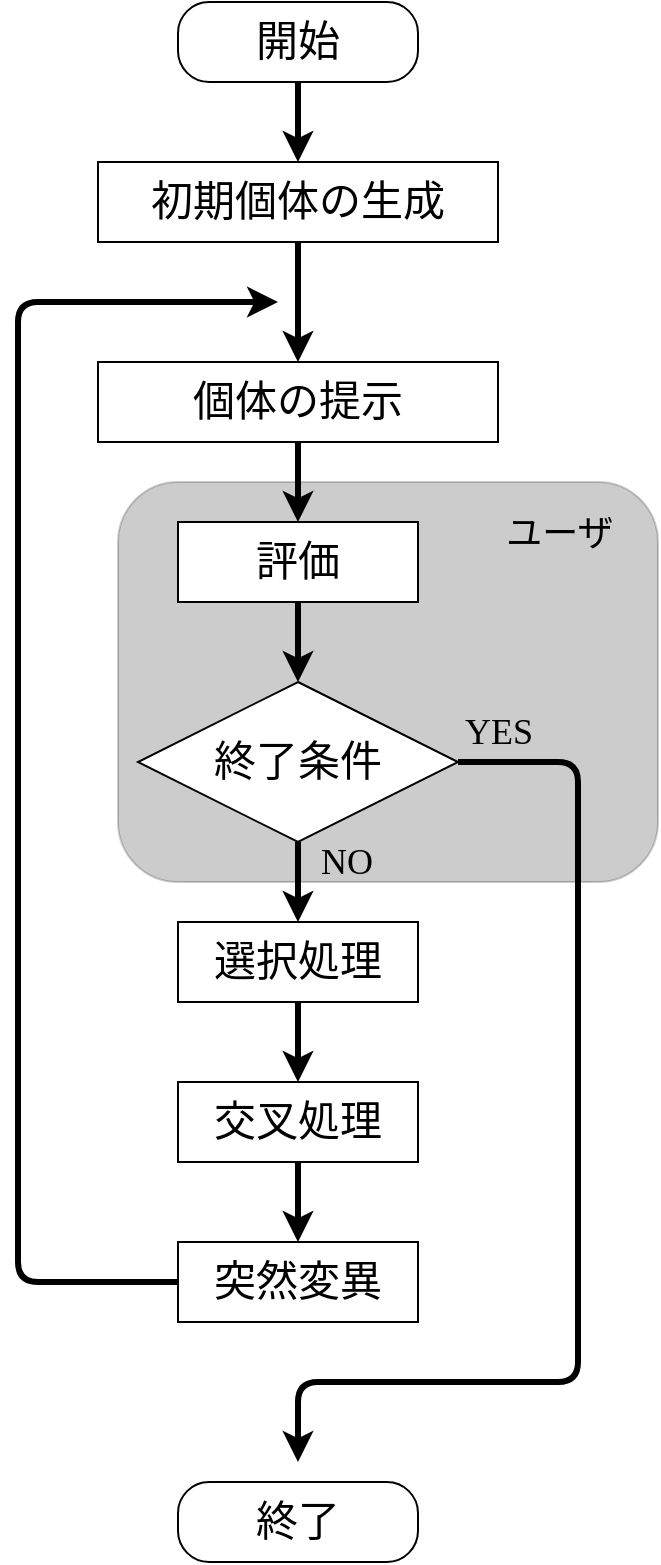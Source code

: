 <mxfile version="16.4.5" type="embed">
    <diagram id="NN9QKFObi5tGsA_8So93" name="Page-1">
        <mxGraphModel dx="679" dy="680" grid="1" gridSize="10" guides="0" tooltips="1" connect="1" arrows="1" fold="1" page="1" pageScale="1" pageWidth="583" pageHeight="827" math="0" shadow="0">
            <root>
                <mxCell id="0"/>
                <mxCell id="1" parent="0"/>
                <mxCell id="25" value="" style="rounded=1;whiteSpace=wrap;html=1;opacity=20;fillColor=#000000;fontFamily=Noto Sans Japanese;fontSource=https%3A%2F%2Ffonts.googleapis.com%2Fcss%3Ffamily%3DNoto%2BSans%2BJapanese;" parent="1" vertex="1">
                    <mxGeometry x="200" y="260" width="270" height="200" as="geometry"/>
                </mxCell>
                <mxCell id="12" style="edgeStyle=none;html=1;exitX=0.5;exitY=1;exitDx=0;exitDy=0;entryX=0.5;entryY=0;entryDx=0;entryDy=0;fontSize=21;strokeWidth=3;fontFamily=Noto Sans Japanese;fontSource=https%3A%2F%2Ffonts.googleapis.com%2Fcss%3Ffamily%3DNoto%2BSans%2BJapanese;" parent="1" source="3" target="4" edge="1">
                    <mxGeometry relative="1" as="geometry"/>
                </mxCell>
                <mxCell id="3" value="開始" style="whiteSpace=wrap;html=1;rounded=1;arcSize=39;fontSize=21;fontFamily=Noto Sans Japanese;fontSource=https%3A%2F%2Ffonts.googleapis.com%2Fcss%3Ffamily%3DNoto%2BSans%2BJapanese;" parent="1" vertex="1">
                    <mxGeometry x="230" y="20" width="120" height="40" as="geometry"/>
                </mxCell>
                <mxCell id="27" style="edgeStyle=none;html=1;exitX=0.5;exitY=1;exitDx=0;exitDy=0;strokeWidth=3;entryX=0.5;entryY=0;entryDx=0;entryDy=0;fontFamily=Noto Sans Japanese;fontSource=https%3A%2F%2Ffonts.googleapis.com%2Fcss%3Ffamily%3DNoto%2BSans%2BJapanese;" parent="1" source="4" target="26" edge="1">
                    <mxGeometry relative="1" as="geometry">
                        <mxPoint x="290" y="170" as="targetPoint"/>
                    </mxGeometry>
                </mxCell>
                <mxCell id="4" value="初期個体の生成" style="whiteSpace=wrap;html=1;fontSize=21;fontFamily=Noto Sans Japanese;fontSource=https%3A%2F%2Ffonts.googleapis.com%2Fcss%3Ffamily%3DNoto%2BSans%2BJapanese;" parent="1" vertex="1">
                    <mxGeometry x="190" y="100" width="200" height="40" as="geometry"/>
                </mxCell>
                <mxCell id="22" style="edgeStyle=none;jumpStyle=arc;html=1;exitX=1;exitY=0.5;exitDx=0;exitDy=0;fontSize=21;strokeWidth=3;fontFamily=Noto Sans Japanese;fontSource=https%3A%2F%2Ffonts.googleapis.com%2Fcss%3Ffamily%3DNoto%2BSans%2BJapanese;" parent="1" source="5" edge="1">
                    <mxGeometry relative="1" as="geometry">
                        <mxPoint x="290" y="750" as="targetPoint"/>
                        <Array as="points">
                            <mxPoint x="430" y="400"/>
                            <mxPoint x="430" y="710"/>
                            <mxPoint x="290" y="710"/>
                        </Array>
                    </mxGeometry>
                </mxCell>
                <mxCell id="29" style="edgeStyle=none;html=1;exitX=0.5;exitY=1;exitDx=0;exitDy=0;entryX=0.5;entryY=0;entryDx=0;entryDy=0;strokeWidth=3;fontFamily=Noto Sans Japanese;fontSource=https%3A%2F%2Ffonts.googleapis.com%2Fcss%3Ffamily%3DNoto%2BSans%2BJapanese;" parent="1" source="5" target="7" edge="1">
                    <mxGeometry relative="1" as="geometry"/>
                </mxCell>
                <mxCell id="5" value="終了条件" style="rhombus;whiteSpace=wrap;html=1;fontSize=21;fontFamily=Noto Sans Japanese;fontSource=https%3A%2F%2Ffonts.googleapis.com%2Fcss%3Ffamily%3DNoto%2BSans%2BJapanese;" parent="1" vertex="1">
                    <mxGeometry x="210" y="360" width="160" height="80" as="geometry"/>
                </mxCell>
                <mxCell id="31" style="edgeStyle=none;html=1;exitX=0.5;exitY=1;exitDx=0;exitDy=0;entryX=0.5;entryY=0;entryDx=0;entryDy=0;strokeWidth=3;fontFamily=Noto Sans Japanese;fontSource=https%3A%2F%2Ffonts.googleapis.com%2Fcss%3Ffamily%3DNoto%2BSans%2BJapanese;" parent="1" source="6" target="5" edge="1">
                    <mxGeometry relative="1" as="geometry"/>
                </mxCell>
                <mxCell id="6" value="評価" style="whiteSpace=wrap;html=1;fontSize=21;fontFamily=Noto Sans Japanese;fontSource=https%3A%2F%2Ffonts.googleapis.com%2Fcss%3Ffamily%3DNoto%2BSans%2BJapanese;" parent="1" vertex="1">
                    <mxGeometry x="230" y="280" width="120" height="40" as="geometry"/>
                </mxCell>
                <mxCell id="18" style="edgeStyle=none;html=1;exitX=0.5;exitY=1;exitDx=0;exitDy=0;entryX=0.5;entryY=0;entryDx=0;entryDy=0;fontSize=21;strokeWidth=3;fontFamily=Noto Sans Japanese;fontSource=https%3A%2F%2Ffonts.googleapis.com%2Fcss%3Ffamily%3DNoto%2BSans%2BJapanese;" parent="1" source="7" target="8" edge="1">
                    <mxGeometry relative="1" as="geometry"/>
                </mxCell>
                <mxCell id="7" value="選択処理" style="whiteSpace=wrap;html=1;fontSize=21;fontFamily=Noto Sans Japanese;fontSource=https%3A%2F%2Ffonts.googleapis.com%2Fcss%3Ffamily%3DNoto%2BSans%2BJapanese;" parent="1" vertex="1">
                    <mxGeometry x="230" y="480" width="120" height="40" as="geometry"/>
                </mxCell>
                <mxCell id="19" style="edgeStyle=none;html=1;exitX=0.5;exitY=1;exitDx=0;exitDy=0;entryX=0.5;entryY=0;entryDx=0;entryDy=0;fontSize=21;strokeWidth=3;fontFamily=Noto Sans Japanese;fontSource=https%3A%2F%2Ffonts.googleapis.com%2Fcss%3Ffamily%3DNoto%2BSans%2BJapanese;" parent="1" source="8" target="9" edge="1">
                    <mxGeometry relative="1" as="geometry"/>
                </mxCell>
                <mxCell id="8" value="交叉処理" style="whiteSpace=wrap;html=1;fontSize=21;fontFamily=Noto Sans Japanese;fontSource=https%3A%2F%2Ffonts.googleapis.com%2Fcss%3Ffamily%3DNoto%2BSans%2BJapanese;" parent="1" vertex="1">
                    <mxGeometry x="230" y="560" width="120" height="40" as="geometry"/>
                </mxCell>
                <mxCell id="20" style="edgeStyle=none;html=1;exitX=0;exitY=0.5;exitDx=0;exitDy=0;fontSize=21;strokeWidth=3;fontFamily=Noto Sans Japanese;fontSource=https%3A%2F%2Ffonts.googleapis.com%2Fcss%3Ffamily%3DNoto%2BSans%2BJapanese;" parent="1" source="9" edge="1">
                    <mxGeometry relative="1" as="geometry">
                        <Array as="points">
                            <mxPoint x="150" y="660"/>
                            <mxPoint x="150" y="170"/>
                        </Array>
                        <mxPoint x="280" y="170" as="targetPoint"/>
                    </mxGeometry>
                </mxCell>
                <mxCell id="9" value="突然変異" style="whiteSpace=wrap;html=1;fontSize=21;fontFamily=Noto Sans Japanese;fontSource=https%3A%2F%2Ffonts.googleapis.com%2Fcss%3Ffamily%3DNoto%2BSans%2BJapanese;" parent="1" vertex="1">
                    <mxGeometry x="230" y="640" width="120" height="40" as="geometry"/>
                </mxCell>
                <mxCell id="21" value="終了" style="whiteSpace=wrap;html=1;rounded=1;arcSize=39;fontSize=21;fontFamily=Noto Sans Japanese;fontSource=https%3A%2F%2Ffonts.googleapis.com%2Fcss%3Ffamily%3DNoto%2BSans%2BJapanese;" parent="1" vertex="1">
                    <mxGeometry x="230" y="760" width="120" height="40" as="geometry"/>
                </mxCell>
                <mxCell id="23" value="NO" style="text;html=1;align=center;verticalAlign=middle;resizable=0;points=[];autosize=1;strokeColor=none;fontSize=18;fontFamily=Noto Sans Japanese;fontSource=https%3A%2F%2Ffonts.googleapis.com%2Fcss%3Ffamily%3DNoto%2BSans%2BJapanese;" parent="1" vertex="1">
                    <mxGeometry x="294" y="435" width="40" height="30" as="geometry"/>
                </mxCell>
                <mxCell id="24" value="YES" style="text;html=1;align=center;verticalAlign=middle;resizable=0;points=[];autosize=1;strokeColor=none;fontSize=18;fontFamily=Noto Sans Japanese;fontSource=https%3A%2F%2Ffonts.googleapis.com%2Fcss%3Ffamily%3DNoto%2BSans%2BJapanese;" parent="1" vertex="1">
                    <mxGeometry x="365" y="370" width="50" height="30" as="geometry"/>
                </mxCell>
                <mxCell id="30" style="edgeStyle=none;html=1;exitX=0.5;exitY=1;exitDx=0;exitDy=0;entryX=0.5;entryY=0;entryDx=0;entryDy=0;strokeWidth=3;fontFamily=Noto Sans Japanese;fontSource=https%3A%2F%2Ffonts.googleapis.com%2Fcss%3Ffamily%3DNoto%2BSans%2BJapanese;" parent="1" source="26" target="6" edge="1">
                    <mxGeometry relative="1" as="geometry"/>
                </mxCell>
                <mxCell id="26" value="個体の提示" style="whiteSpace=wrap;html=1;fontSize=21;fontFamily=Noto Sans Japanese;fontSource=https%3A%2F%2Ffonts.googleapis.com%2Fcss%3Ffamily%3DNoto%2BSans%2BJapanese;" parent="1" vertex="1">
                    <mxGeometry x="190" y="200" width="200" height="40" as="geometry"/>
                </mxCell>
                <mxCell id="32" value="ユーザ" style="text;html=1;strokeColor=none;fillColor=none;align=center;verticalAlign=middle;whiteSpace=wrap;rounded=0;opacity=50;fontSize=18;fontFamily=Noto Sans Japanese;fontSource=https%3A%2F%2Ffonts.googleapis.com%2Fcss%3Ffamily%3DNoto%2BSans%2BJapanese;" parent="1" vertex="1">
                    <mxGeometry x="391" y="271" width="60" height="30" as="geometry"/>
                </mxCell>
            </root>
        </mxGraphModel>
    </diagram>
</mxfile>